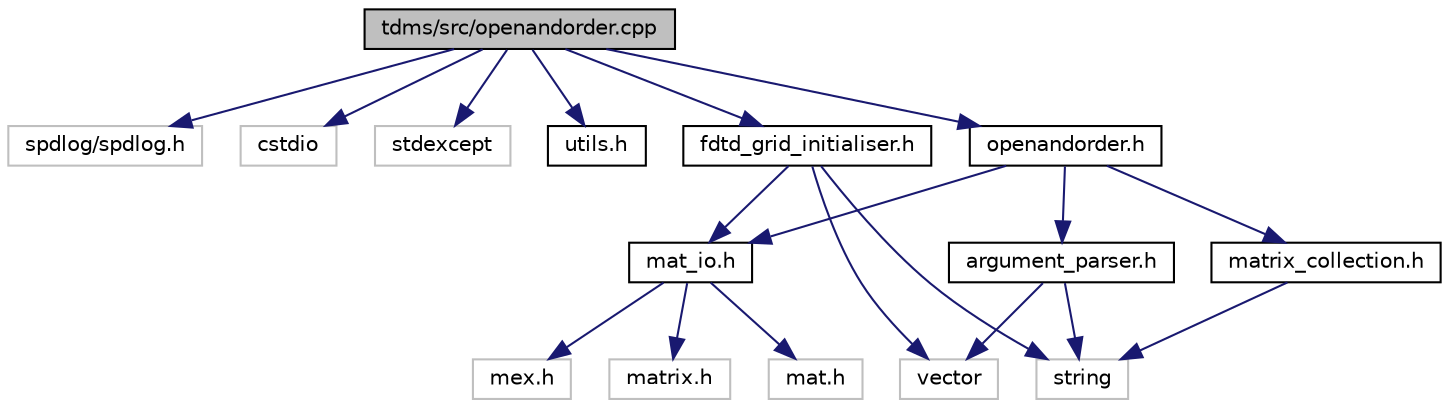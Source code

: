 digraph "tdms/src/openandorder.cpp"
{
 // LATEX_PDF_SIZE
  edge [fontname="Helvetica",fontsize="10",labelfontname="Helvetica",labelfontsize="10"];
  node [fontname="Helvetica",fontsize="10",shape=record];
  Node1 [label="tdms/src/openandorder.cpp",height=0.2,width=0.4,color="black", fillcolor="grey75", style="filled", fontcolor="black",tooltip="Launch and file IO."];
  Node1 -> Node2 [color="midnightblue",fontsize="10",style="solid",fontname="Helvetica"];
  Node2 [label="spdlog/spdlog.h",height=0.2,width=0.4,color="grey75", fillcolor="white", style="filled",tooltip=" "];
  Node1 -> Node3 [color="midnightblue",fontsize="10",style="solid",fontname="Helvetica"];
  Node3 [label="cstdio",height=0.2,width=0.4,color="grey75", fillcolor="white", style="filled",tooltip=" "];
  Node1 -> Node4 [color="midnightblue",fontsize="10",style="solid",fontname="Helvetica"];
  Node4 [label="stdexcept",height=0.2,width=0.4,color="grey75", fillcolor="white", style="filled",tooltip=" "];
  Node1 -> Node5 [color="midnightblue",fontsize="10",style="solid",fontname="Helvetica"];
  Node5 [label="utils.h",height=0.2,width=0.4,color="black", fillcolor="white", style="filled",URL="$utils_8h.html",tooltip="Useful miscellaneous utility functions."];
  Node1 -> Node6 [color="midnightblue",fontsize="10",style="solid",fontname="Helvetica"];
  Node6 [label="fdtd_grid_initialiser.h",height=0.2,width=0.4,color="black", fillcolor="white", style="filled",URL="$fdtd__grid__initialiser_8h.html",tooltip="Initialisation of the FDTD grid."];
  Node6 -> Node7 [color="midnightblue",fontsize="10",style="solid",fontname="Helvetica"];
  Node7 [label="mat_io.h",height=0.2,width=0.4,color="black", fillcolor="white", style="filled",URL="$mat__io_8h.html",tooltip="Includes MATLAB headers for I/O."];
  Node7 -> Node8 [color="midnightblue",fontsize="10",style="solid",fontname="Helvetica"];
  Node8 [label="mat.h",height=0.2,width=0.4,color="grey75", fillcolor="white", style="filled",tooltip=" "];
  Node7 -> Node9 [color="midnightblue",fontsize="10",style="solid",fontname="Helvetica"];
  Node9 [label="mex.h",height=0.2,width=0.4,color="grey75", fillcolor="white", style="filled",tooltip=" "];
  Node7 -> Node10 [color="midnightblue",fontsize="10",style="solid",fontname="Helvetica"];
  Node10 [label="matrix.h",height=0.2,width=0.4,color="grey75", fillcolor="white", style="filled",tooltip=" "];
  Node6 -> Node11 [color="midnightblue",fontsize="10",style="solid",fontname="Helvetica"];
  Node11 [label="vector",height=0.2,width=0.4,color="grey75", fillcolor="white", style="filled",tooltip=" "];
  Node6 -> Node12 [color="midnightblue",fontsize="10",style="solid",fontname="Helvetica"];
  Node12 [label="string",height=0.2,width=0.4,color="grey75", fillcolor="white", style="filled",tooltip=" "];
  Node1 -> Node13 [color="midnightblue",fontsize="10",style="solid",fontname="Helvetica"];
  Node13 [label="openandorder.h",height=0.2,width=0.4,color="black", fillcolor="white", style="filled",URL="$openandorder_8h.html",tooltip="Launch TDMS and file IO."];
  Node13 -> Node7 [color="midnightblue",fontsize="10",style="solid",fontname="Helvetica"];
  Node13 -> Node14 [color="midnightblue",fontsize="10",style="solid",fontname="Helvetica"];
  Node14 [label="argument_parser.h",height=0.2,width=0.4,color="black", fillcolor="white", style="filled",URL="$argument__parser_8h.html",tooltip="Parse the command line options."];
  Node14 -> Node12 [color="midnightblue",fontsize="10",style="solid",fontname="Helvetica"];
  Node14 -> Node11 [color="midnightblue",fontsize="10",style="solid",fontname="Helvetica"];
  Node13 -> Node15 [color="midnightblue",fontsize="10",style="solid",fontname="Helvetica"];
  Node15 [label="matrix_collection.h",height=0.2,width=0.4,color="black", fillcolor="white", style="filled",URL="$matrix__collection_8h_source.html",tooltip=" "];
  Node15 -> Node12 [color="midnightblue",fontsize="10",style="solid",fontname="Helvetica"];
}
